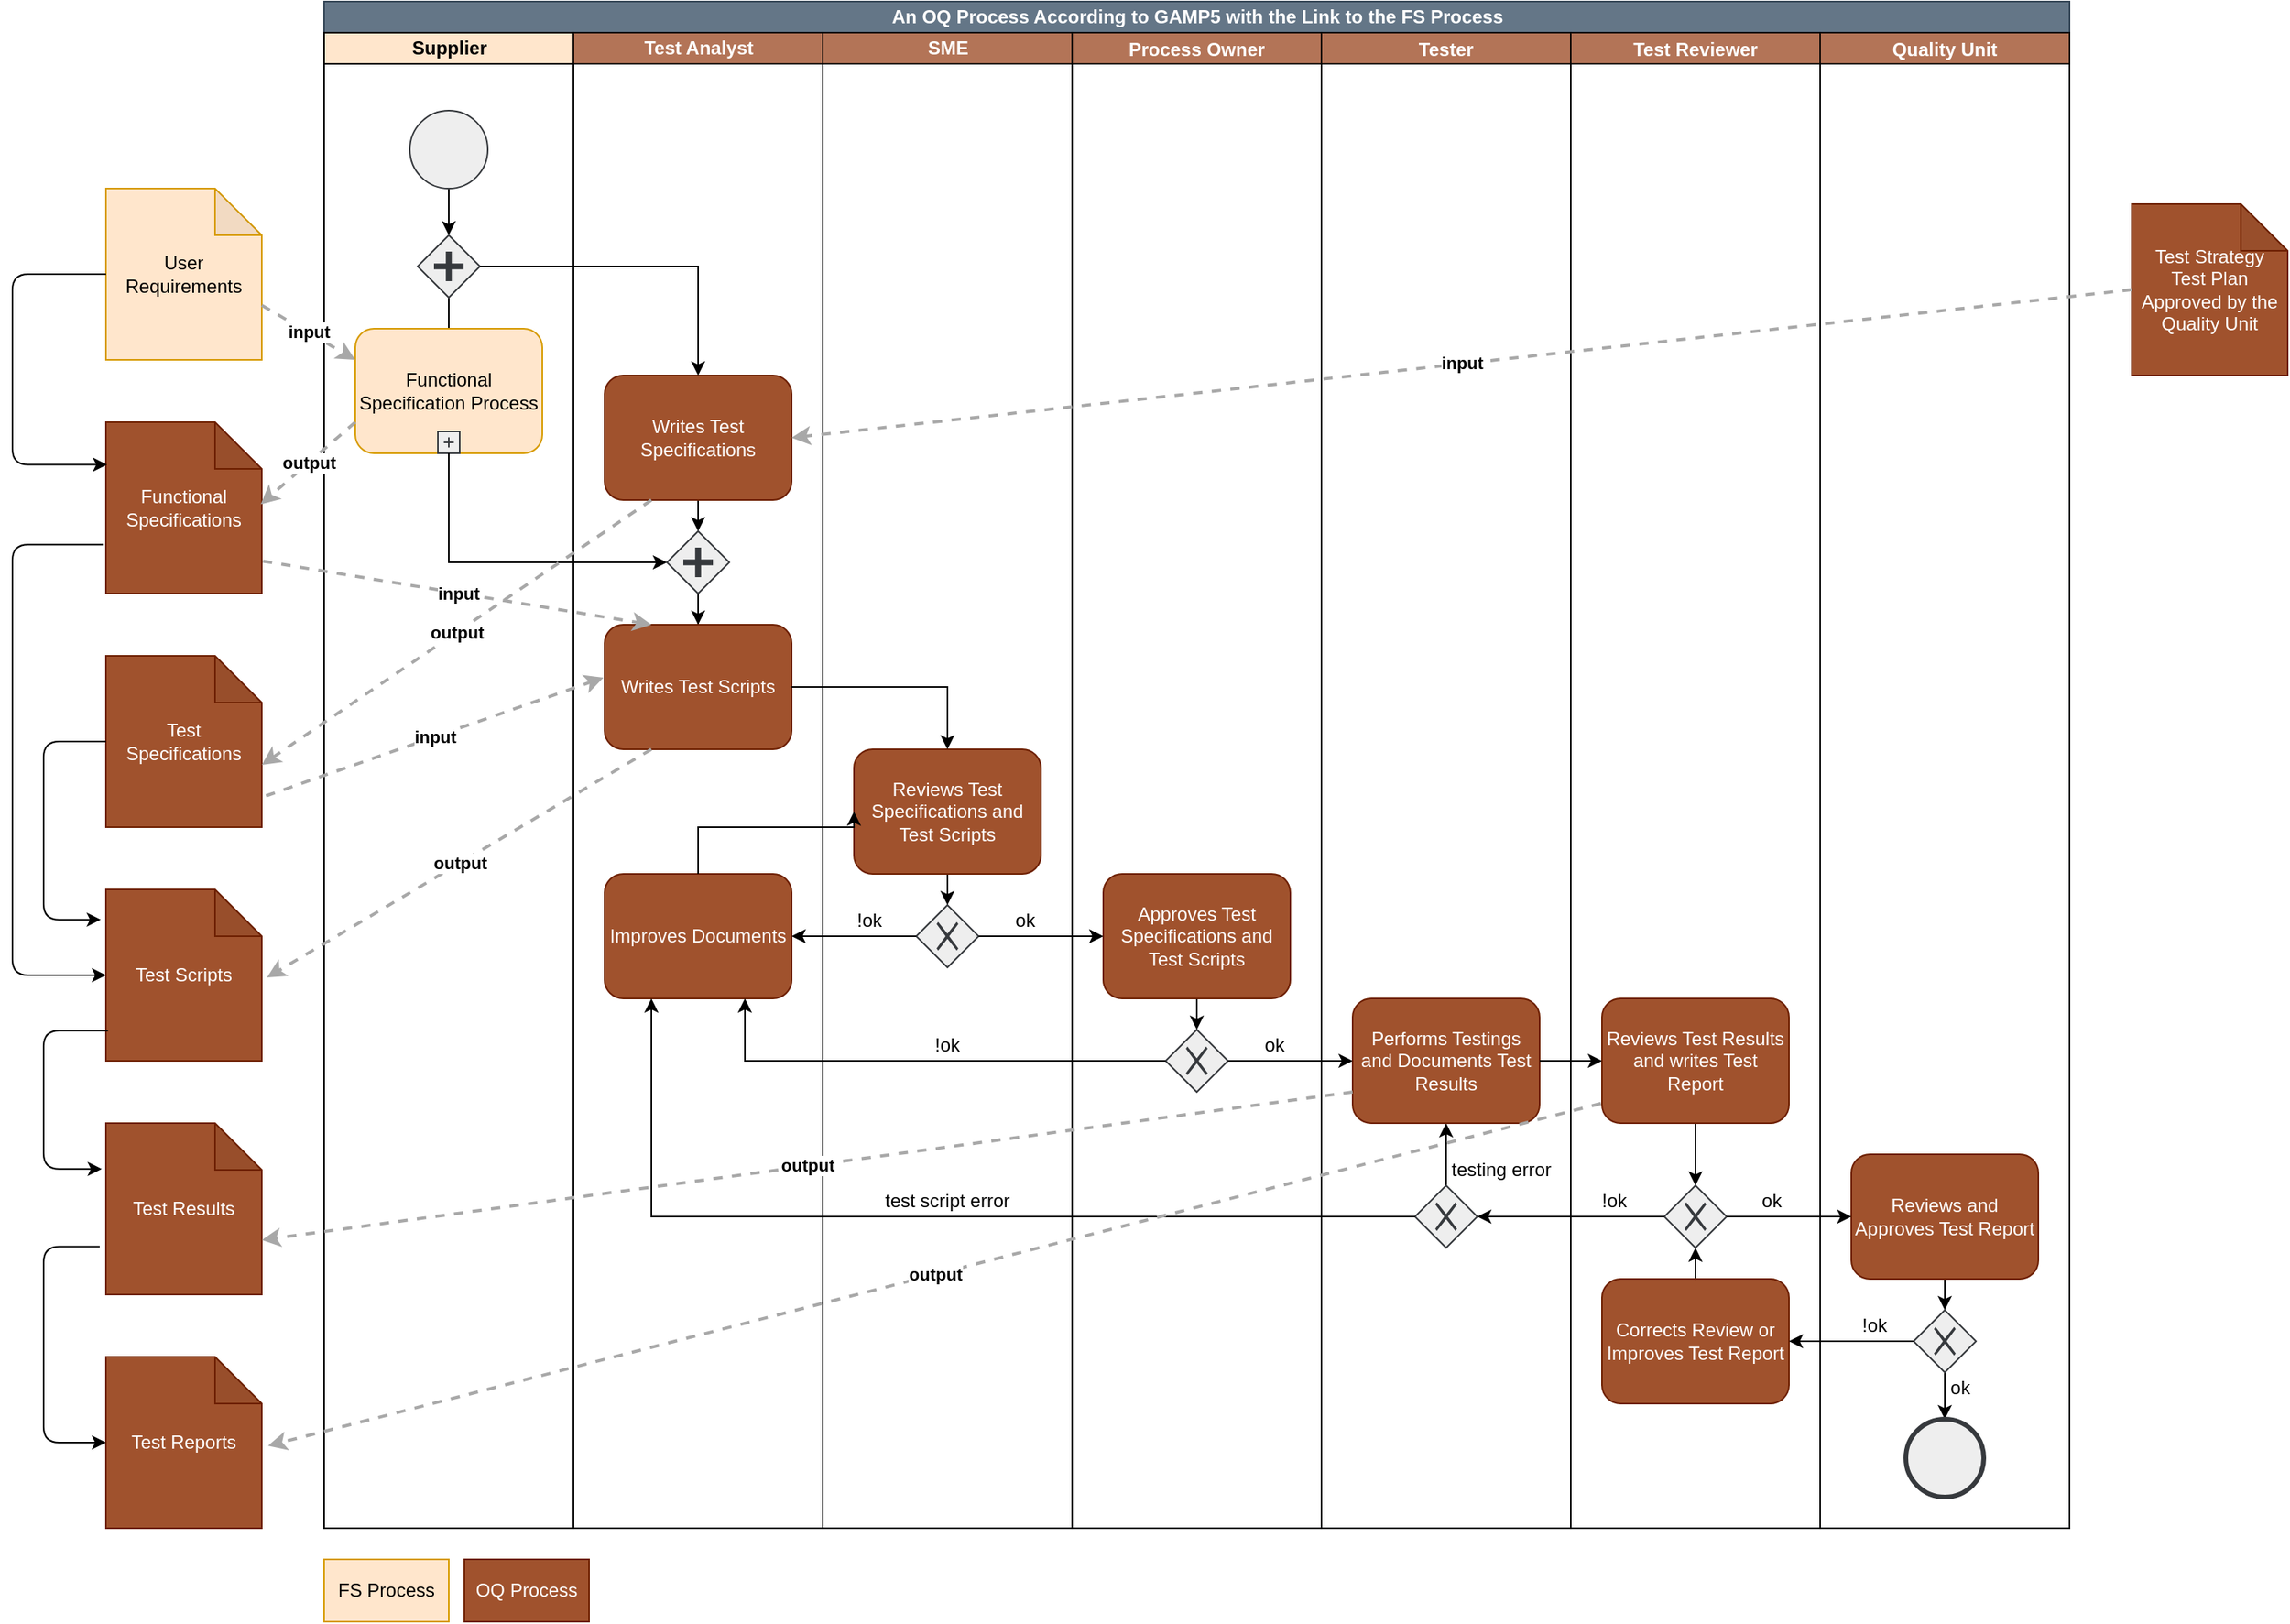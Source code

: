 <mxfile version="13.0.3" type="device"><diagram id="sQub4tKhYSegMkKwUIGm" name="Page-1"><mxGraphModel dx="1528" dy="1026" grid="1" gridSize="10" guides="1" tooltips="1" connect="1" arrows="1" fold="1" page="1" pageScale="1" pageWidth="827" pageHeight="1169" math="0" shadow="0"><root><mxCell id="0"/><mxCell id="1" parent="0"/><mxCell id="os1-rkKG8U4TN4HvzMbt-12" value="An OQ Process According to GAMP5 with the Link to the FS Process" style="swimlane;html=1;childLayout=stackLayout;resizeParent=1;resizeParentMax=0;startSize=20;fillColor=#647687;strokeColor=#314354;fontColor=#ffffff;" parent="1" vertex="1"><mxGeometry x="280" y="40" width="1120" height="980" as="geometry"/></mxCell><mxCell id="os1-rkKG8U4TN4HvzMbt-13" value="Supplier" style="swimlane;html=1;startSize=20;fillColor=#ffe6cc;strokeColor=#000000;" parent="os1-rkKG8U4TN4HvzMbt-12" vertex="1"><mxGeometry y="20" width="160" height="960" as="geometry"/></mxCell><mxCell id="os1-rkKG8U4TN4HvzMbt-47" style="edgeStyle=orthogonalEdgeStyle;rounded=0;orthogonalLoop=1;jettySize=auto;html=1;exitX=0.5;exitY=1;exitDx=0;exitDy=0;entryX=0.5;entryY=0;entryDx=0;entryDy=0;" parent="os1-rkKG8U4TN4HvzMbt-13" source="os1-rkKG8U4TN4HvzMbt-45" edge="1"><mxGeometry relative="1" as="geometry"><mxPoint x="80" y="220" as="targetPoint"/></mxGeometry></mxCell><mxCell id="os1-rkKG8U4TN4HvzMbt-46" style="edgeStyle=orthogonalEdgeStyle;rounded=0;orthogonalLoop=1;jettySize=auto;html=1;entryX=0.5;entryY=0;entryDx=0;entryDy=0;" parent="os1-rkKG8U4TN4HvzMbt-13" source="os1-rkKG8U4TN4HvzMbt-42" target="os1-rkKG8U4TN4HvzMbt-45" edge="1"><mxGeometry relative="1" as="geometry"/></mxCell><mxCell id="os1-rkKG8U4TN4HvzMbt-42" value="" style="shape=mxgraph.bpmn.shape;html=1;verticalLabelPosition=bottom;labelBackgroundColor=#ffffff;verticalAlign=top;align=center;perimeter=ellipsePerimeter;outlineConnect=0;outline=standard;symbol=general;fillColor=#eeeeee;strokeColor=#36393d;" parent="os1-rkKG8U4TN4HvzMbt-13" vertex="1"><mxGeometry x="55" y="50" width="50" height="50" as="geometry"/></mxCell><mxCell id="os1-rkKG8U4TN4HvzMbt-45" value="" style="shape=mxgraph.bpmn.shape;html=1;verticalLabelPosition=bottom;labelBackgroundColor=#ffffff;verticalAlign=top;align=center;perimeter=rhombusPerimeter;background=gateway;outlineConnect=0;outline=none;symbol=parallelGw;fillColor=#eeeeee;strokeColor=#36393d;" parent="os1-rkKG8U4TN4HvzMbt-13" vertex="1"><mxGeometry x="60" y="130" width="40" height="40" as="geometry"/></mxCell><mxCell id="OOtf2sbLGcQamr6n1PJp-8" value="Functional Specification Process" style="html=1;whiteSpace=wrap;rounded=1;dropTarget=0;fillColor=#ffe6cc;strokeColor=#d79b00;" parent="os1-rkKG8U4TN4HvzMbt-13" vertex="1"><mxGeometry x="20" y="190" width="120" height="80" as="geometry"/></mxCell><mxCell id="OOtf2sbLGcQamr6n1PJp-9" value="" style="html=1;shape=plus;outlineConnect=0;fillColor=#eeeeee;strokeColor=#36393d;" parent="OOtf2sbLGcQamr6n1PJp-8" vertex="1"><mxGeometry x="0.5" y="1" width="14" height="14" relative="1" as="geometry"><mxPoint x="-7" y="-14" as="offset"/></mxGeometry></mxCell><mxCell id="os1-rkKG8U4TN4HvzMbt-14" value="Test Analyst" style="swimlane;html=1;startSize=20;fillColor=#a0522d;strokeColor=#000000;fontColor=#ffffff;opacity=80;" parent="os1-rkKG8U4TN4HvzMbt-12" vertex="1"><mxGeometry x="160" y="20" width="160" height="960" as="geometry"/></mxCell><mxCell id="os1-rkKG8U4TN4HvzMbt-51" style="edgeStyle=orthogonalEdgeStyle;rounded=0;orthogonalLoop=1;jettySize=auto;html=1;exitX=0.5;exitY=1;exitDx=0;exitDy=0;entryX=0.5;entryY=0;entryDx=0;entryDy=0;" parent="os1-rkKG8U4TN4HvzMbt-14" source="os1-rkKG8U4TN4HvzMbt-32" target="os1-rkKG8U4TN4HvzMbt-49" edge="1"><mxGeometry relative="1" as="geometry"/></mxCell><mxCell id="os1-rkKG8U4TN4HvzMbt-52" style="edgeStyle=orthogonalEdgeStyle;rounded=0;orthogonalLoop=1;jettySize=auto;html=1;entryX=0.5;entryY=0;entryDx=0;entryDy=0;" parent="os1-rkKG8U4TN4HvzMbt-14" source="os1-rkKG8U4TN4HvzMbt-49" target="os1-rkKG8U4TN4HvzMbt-41" edge="1"><mxGeometry relative="1" as="geometry"/></mxCell><mxCell id="os1-rkKG8U4TN4HvzMbt-41" value="Writes Test Scripts" style="shape=ext;rounded=1;html=1;whiteSpace=wrap;fillColor=#a0522d;strokeColor=#6D1F00;fontColor=#ffffff;" parent="os1-rkKG8U4TN4HvzMbt-14" vertex="1"><mxGeometry x="20" y="380" width="120" height="80" as="geometry"/></mxCell><mxCell id="os1-rkKG8U4TN4HvzMbt-32" value="Writes Test Specifications" style="shape=ext;rounded=1;html=1;whiteSpace=wrap;fillColor=#a0522d;strokeColor=#6D1F00;fontColor=#ffffff;" parent="os1-rkKG8U4TN4HvzMbt-14" vertex="1"><mxGeometry x="20" y="220" width="120" height="80" as="geometry"/></mxCell><mxCell id="os1-rkKG8U4TN4HvzMbt-49" value="" style="shape=mxgraph.bpmn.shape;html=1;verticalLabelPosition=bottom;labelBackgroundColor=#ffffff;verticalAlign=top;align=center;perimeter=rhombusPerimeter;background=gateway;outlineConnect=0;outline=none;symbol=parallelGw;fillColor=#eeeeee;strokeColor=#36393d;" parent="os1-rkKG8U4TN4HvzMbt-14" vertex="1"><mxGeometry x="60" y="320" width="40" height="40" as="geometry"/></mxCell><mxCell id="os1-rkKG8U4TN4HvzMbt-71" value="Improves Documents" style="shape=ext;rounded=1;html=1;whiteSpace=wrap;fillColor=#a0522d;strokeColor=#6D1F00;fontColor=#ffffff;" parent="os1-rkKG8U4TN4HvzMbt-14" vertex="1"><mxGeometry x="20" y="540" width="120" height="80" as="geometry"/></mxCell><mxCell id="os1-rkKG8U4TN4HvzMbt-15" value="SME" style="swimlane;html=1;startSize=20;fillColor=#a0522d;strokeColor=#000000;fontColor=#ffffff;opacity=80;" parent="os1-rkKG8U4TN4HvzMbt-12" vertex="1"><mxGeometry x="320" y="20" width="160" height="960" as="geometry"/></mxCell><mxCell id="os1-rkKG8U4TN4HvzMbt-69" style="edgeStyle=orthogonalEdgeStyle;rounded=0;orthogonalLoop=1;jettySize=auto;html=1;exitX=0.5;exitY=1;exitDx=0;exitDy=0;entryX=0.5;entryY=0;entryDx=0;entryDy=0;" parent="os1-rkKG8U4TN4HvzMbt-15" source="os1-rkKG8U4TN4HvzMbt-53" target="os1-rkKG8U4TN4HvzMbt-67" edge="1"><mxGeometry relative="1" as="geometry"/></mxCell><mxCell id="os1-rkKG8U4TN4HvzMbt-75" value="!ok" style="text;html=1;strokeColor=none;fillColor=none;align=center;verticalAlign=middle;whiteSpace=wrap;rounded=0;" parent="os1-rkKG8U4TN4HvzMbt-15" vertex="1"><mxGeometry x="10" y="560" width="40" height="20" as="geometry"/></mxCell><mxCell id="os1-rkKG8U4TN4HvzMbt-53" value="Reviews Test Specifications and Test Scripts" style="shape=ext;rounded=1;html=1;whiteSpace=wrap;fillColor=#a0522d;strokeColor=#6D1F00;fontColor=#ffffff;" parent="os1-rkKG8U4TN4HvzMbt-15" vertex="1"><mxGeometry x="20" y="460" width="120" height="80" as="geometry"/></mxCell><mxCell id="os1-rkKG8U4TN4HvzMbt-67" value="" style="shape=mxgraph.bpmn.shape;html=1;verticalLabelPosition=bottom;labelBackgroundColor=#ffffff;verticalAlign=top;align=center;perimeter=rhombusPerimeter;background=gateway;outlineConnect=0;outline=none;symbol=exclusiveGw;fillColor=#eeeeee;strokeColor=#36393d;" parent="os1-rkKG8U4TN4HvzMbt-15" vertex="1"><mxGeometry x="60" y="560" width="40" height="40" as="geometry"/></mxCell><mxCell id="os1-rkKG8U4TN4HvzMbt-80" value="!ok" style="text;html=1;strokeColor=none;fillColor=none;align=center;verticalAlign=middle;whiteSpace=wrap;rounded=0;" parent="os1-rkKG8U4TN4HvzMbt-15" vertex="1"><mxGeometry x="60" y="640" width="40" height="20" as="geometry"/></mxCell><mxCell id="os1-rkKG8U4TN4HvzMbt-93" value="test script error" style="text;html=1;strokeColor=none;fillColor=none;align=center;verticalAlign=middle;whiteSpace=wrap;rounded=0;" parent="os1-rkKG8U4TN4HvzMbt-15" vertex="1"><mxGeometry x="30" y="740" width="100" height="20" as="geometry"/></mxCell><mxCell id="os1-rkKG8U4TN4HvzMbt-74" value="ok" style="text;html=1;strokeColor=none;fillColor=none;align=center;verticalAlign=middle;whiteSpace=wrap;rounded=0;" parent="os1-rkKG8U4TN4HvzMbt-15" vertex="1"><mxGeometry x="110" y="560" width="40" height="20" as="geometry"/></mxCell><mxCell id="os1-rkKG8U4TN4HvzMbt-17" value="Process Owner" style="swimlane;startSize=20;fillColor=#a0522d;strokeColor=#000000;fontColor=#ffffff;opacity=80;" parent="os1-rkKG8U4TN4HvzMbt-12" vertex="1"><mxGeometry x="480" y="20" width="160" height="960" as="geometry"/></mxCell><mxCell id="os1-rkKG8U4TN4HvzMbt-78" style="edgeStyle=orthogonalEdgeStyle;rounded=0;orthogonalLoop=1;jettySize=auto;html=1;exitX=0.5;exitY=1;exitDx=0;exitDy=0;entryX=0.5;entryY=0;entryDx=0;entryDy=0;" parent="os1-rkKG8U4TN4HvzMbt-17" source="os1-rkKG8U4TN4HvzMbt-55" target="os1-rkKG8U4TN4HvzMbt-77" edge="1"><mxGeometry relative="1" as="geometry"/></mxCell><mxCell id="os1-rkKG8U4TN4HvzMbt-77" value="" style="shape=mxgraph.bpmn.shape;html=1;verticalLabelPosition=bottom;labelBackgroundColor=#ffffff;verticalAlign=top;align=center;perimeter=rhombusPerimeter;background=gateway;outlineConnect=0;outline=none;symbol=exclusiveGw;fillColor=#eeeeee;strokeColor=#36393d;" parent="os1-rkKG8U4TN4HvzMbt-17" vertex="1"><mxGeometry x="60" y="640" width="40" height="40" as="geometry"/></mxCell><mxCell id="os1-rkKG8U4TN4HvzMbt-55" value="Approves Test Specifications and Test Scripts" style="shape=ext;rounded=1;html=1;whiteSpace=wrap;fillColor=#a0522d;strokeColor=#6D1F00;fontColor=#ffffff;" parent="os1-rkKG8U4TN4HvzMbt-17" vertex="1"><mxGeometry x="20" y="540" width="120" height="80" as="geometry"/></mxCell><mxCell id="os1-rkKG8U4TN4HvzMbt-82" value="ok" style="text;html=1;strokeColor=none;fillColor=none;align=center;verticalAlign=middle;whiteSpace=wrap;rounded=0;" parent="os1-rkKG8U4TN4HvzMbt-17" vertex="1"><mxGeometry x="110" y="640" width="40" height="20" as="geometry"/></mxCell><mxCell id="os1-rkKG8U4TN4HvzMbt-20" value="Tester" style="swimlane;startSize=20;fillColor=#a0522d;strokeColor=#000000;fontColor=#ffffff;opacity=80;" parent="os1-rkKG8U4TN4HvzMbt-12" vertex="1"><mxGeometry x="640" y="20" width="160" height="960" as="geometry"/></mxCell><mxCell id="os1-rkKG8U4TN4HvzMbt-90" style="edgeStyle=orthogonalEdgeStyle;rounded=0;orthogonalLoop=1;jettySize=auto;html=1;entryX=0.5;entryY=1;entryDx=0;entryDy=0;" parent="os1-rkKG8U4TN4HvzMbt-20" source="os1-rkKG8U4TN4HvzMbt-85" target="os1-rkKG8U4TN4HvzMbt-57" edge="1"><mxGeometry relative="1" as="geometry"/></mxCell><mxCell id="os1-rkKG8U4TN4HvzMbt-85" value="" style="shape=mxgraph.bpmn.shape;html=1;verticalLabelPosition=bottom;labelBackgroundColor=#ffffff;verticalAlign=top;align=center;perimeter=rhombusPerimeter;background=gateway;outlineConnect=0;outline=none;symbol=exclusiveGw;fillColor=#eeeeee;strokeColor=#36393d;" parent="os1-rkKG8U4TN4HvzMbt-20" vertex="1"><mxGeometry x="60" y="740" width="40" height="40" as="geometry"/></mxCell><mxCell id="os1-rkKG8U4TN4HvzMbt-57" value="Performs Testings and Documents Test Results" style="shape=ext;rounded=1;html=1;whiteSpace=wrap;fillColor=#a0522d;strokeColor=#6D1F00;fontColor=#ffffff;" parent="os1-rkKG8U4TN4HvzMbt-20" vertex="1"><mxGeometry x="20" y="620" width="120" height="80" as="geometry"/></mxCell><mxCell id="os1-rkKG8U4TN4HvzMbt-91" value="testing error" style="text;html=1;strokeColor=none;fillColor=none;align=center;verticalAlign=middle;whiteSpace=wrap;rounded=0;" parent="os1-rkKG8U4TN4HvzMbt-20" vertex="1"><mxGeometry x="80" y="720" width="71" height="20" as="geometry"/></mxCell><mxCell id="os1-rkKG8U4TN4HvzMbt-25" value="Test Reviewer" style="swimlane;startSize=20;fillColor=#a0522d;strokeColor=#000000;fontColor=#ffffff;opacity=80;" parent="os1-rkKG8U4TN4HvzMbt-12" vertex="1"><mxGeometry x="800" y="20" width="160" height="960" as="geometry"/></mxCell><mxCell id="os1-rkKG8U4TN4HvzMbt-84" style="edgeStyle=orthogonalEdgeStyle;rounded=0;orthogonalLoop=1;jettySize=auto;html=1;entryX=0.5;entryY=0;entryDx=0;entryDy=0;" parent="os1-rkKG8U4TN4HvzMbt-25" source="os1-rkKG8U4TN4HvzMbt-64" target="os1-rkKG8U4TN4HvzMbt-83" edge="1"><mxGeometry relative="1" as="geometry"/></mxCell><mxCell id="os1-rkKG8U4TN4HvzMbt-102" style="edgeStyle=orthogonalEdgeStyle;rounded=0;orthogonalLoop=1;jettySize=auto;html=1;exitX=0.5;exitY=0;exitDx=0;exitDy=0;entryX=0.5;entryY=1;entryDx=0;entryDy=0;" parent="os1-rkKG8U4TN4HvzMbt-25" source="os1-rkKG8U4TN4HvzMbt-100" target="os1-rkKG8U4TN4HvzMbt-83" edge="1"><mxGeometry relative="1" as="geometry"/></mxCell><mxCell id="os1-rkKG8U4TN4HvzMbt-94" value="!ok" style="text;html=1;strokeColor=none;fillColor=none;align=center;verticalAlign=middle;whiteSpace=wrap;rounded=0;" parent="os1-rkKG8U4TN4HvzMbt-25" vertex="1"><mxGeometry x="8" y="740" width="40" height="20" as="geometry"/></mxCell><mxCell id="os1-rkKG8U4TN4HvzMbt-64" value="Reviews Test Results and writes Test Report" style="shape=ext;rounded=1;html=1;whiteSpace=wrap;fillColor=#a0522d;strokeColor=#6D1F00;fontColor=#ffffff;" parent="os1-rkKG8U4TN4HvzMbt-25" vertex="1"><mxGeometry x="20" y="620" width="120" height="80" as="geometry"/></mxCell><mxCell id="os1-rkKG8U4TN4HvzMbt-83" value="" style="shape=mxgraph.bpmn.shape;html=1;verticalLabelPosition=bottom;labelBackgroundColor=#ffffff;verticalAlign=top;align=center;perimeter=rhombusPerimeter;background=gateway;outlineConnect=0;outline=none;symbol=exclusiveGw;fillColor=#eeeeee;strokeColor=#36393d;" parent="os1-rkKG8U4TN4HvzMbt-25" vertex="1"><mxGeometry x="60" y="740" width="40" height="40" as="geometry"/></mxCell><mxCell id="os1-rkKG8U4TN4HvzMbt-100" value="Corrects Review or Improves Test Report" style="shape=ext;rounded=1;html=1;whiteSpace=wrap;fillColor=#a0522d;strokeColor=#6D1F00;fontColor=#ffffff;" parent="os1-rkKG8U4TN4HvzMbt-25" vertex="1"><mxGeometry x="20" y="800" width="120" height="80" as="geometry"/></mxCell><mxCell id="os1-rkKG8U4TN4HvzMbt-88" value="ok" style="text;html=1;strokeColor=none;fillColor=none;align=center;verticalAlign=middle;whiteSpace=wrap;rounded=0;" parent="os1-rkKG8U4TN4HvzMbt-25" vertex="1"><mxGeometry x="109" y="740" width="40" height="20" as="geometry"/></mxCell><mxCell id="os1-rkKG8U4TN4HvzMbt-26" value="Quality Unit" style="swimlane;startSize=20;fillColor=#a0522d;strokeColor=#000000;fontColor=#ffffff;opacity=80;" parent="os1-rkKG8U4TN4HvzMbt-12" vertex="1"><mxGeometry x="960" y="20" width="160" height="960" as="geometry"/></mxCell><mxCell id="os1-rkKG8U4TN4HvzMbt-96" style="edgeStyle=orthogonalEdgeStyle;rounded=0;orthogonalLoop=1;jettySize=auto;html=1;exitX=0.5;exitY=1;exitDx=0;exitDy=0;entryX=0.5;entryY=0;entryDx=0;entryDy=0;" parent="os1-rkKG8U4TN4HvzMbt-26" source="os1-rkKG8U4TN4HvzMbt-66" target="os1-rkKG8U4TN4HvzMbt-95" edge="1"><mxGeometry relative="1" as="geometry"/></mxCell><mxCell id="os1-rkKG8U4TN4HvzMbt-98" style="edgeStyle=orthogonalEdgeStyle;rounded=0;orthogonalLoop=1;jettySize=auto;html=1;entryX=0.5;entryY=0;entryDx=0;entryDy=0;" parent="os1-rkKG8U4TN4HvzMbt-26" source="os1-rkKG8U4TN4HvzMbt-95" target="os1-rkKG8U4TN4HvzMbt-97" edge="1"><mxGeometry relative="1" as="geometry"/></mxCell><mxCell id="os1-rkKG8U4TN4HvzMbt-113" value="!ok" style="text;html=1;strokeColor=none;fillColor=none;align=center;verticalAlign=middle;whiteSpace=wrap;rounded=0;" parent="os1-rkKG8U4TN4HvzMbt-26" vertex="1"><mxGeometry x="15" y="820" width="40" height="20" as="geometry"/></mxCell><mxCell id="os1-rkKG8U4TN4HvzMbt-97" value="" style="shape=mxgraph.bpmn.shape;html=1;verticalLabelPosition=bottom;labelBackgroundColor=#ffffff;verticalAlign=top;align=center;perimeter=ellipsePerimeter;outlineConnect=0;outline=end;symbol=general;fillColor=#eeeeee;strokeColor=#36393d;" parent="os1-rkKG8U4TN4HvzMbt-26" vertex="1"><mxGeometry x="55" y="890" width="50" height="50" as="geometry"/></mxCell><mxCell id="os1-rkKG8U4TN4HvzMbt-66" value="Reviews and Approves Test Report" style="shape=ext;rounded=1;html=1;whiteSpace=wrap;fillColor=#a0522d;strokeColor=#6D1F00;fontColor=#ffffff;" parent="os1-rkKG8U4TN4HvzMbt-26" vertex="1"><mxGeometry x="20" y="720" width="120" height="80" as="geometry"/></mxCell><mxCell id="os1-rkKG8U4TN4HvzMbt-95" value="" style="shape=mxgraph.bpmn.shape;html=1;verticalLabelPosition=bottom;labelBackgroundColor=#ffffff;verticalAlign=top;align=center;perimeter=rhombusPerimeter;background=gateway;outlineConnect=0;outline=none;symbol=exclusiveGw;fillColor=#eeeeee;strokeColor=#36393d;" parent="os1-rkKG8U4TN4HvzMbt-26" vertex="1"><mxGeometry x="60" y="820" width="40" height="40" as="geometry"/></mxCell><mxCell id="os1-rkKG8U4TN4HvzMbt-112" value="ok" style="text;html=1;strokeColor=none;fillColor=none;align=center;verticalAlign=middle;whiteSpace=wrap;rounded=0;" parent="os1-rkKG8U4TN4HvzMbt-26" vertex="1"><mxGeometry x="70" y="860" width="40" height="20" as="geometry"/></mxCell><mxCell id="os1-rkKG8U4TN4HvzMbt-48" style="edgeStyle=orthogonalEdgeStyle;rounded=0;orthogonalLoop=1;jettySize=auto;html=1;entryX=0.5;entryY=0;entryDx=0;entryDy=0;" parent="os1-rkKG8U4TN4HvzMbt-12" source="os1-rkKG8U4TN4HvzMbt-45" target="os1-rkKG8U4TN4HvzMbt-32" edge="1"><mxGeometry relative="1" as="geometry"/></mxCell><mxCell id="os1-rkKG8U4TN4HvzMbt-50" style="edgeStyle=orthogonalEdgeStyle;rounded=0;orthogonalLoop=1;jettySize=auto;html=1;entryX=0;entryY=0.5;entryDx=0;entryDy=0;exitX=0.5;exitY=1;exitDx=0;exitDy=0;" parent="os1-rkKG8U4TN4HvzMbt-12" source="OOtf2sbLGcQamr6n1PJp-9" target="os1-rkKG8U4TN4HvzMbt-49" edge="1"><mxGeometry relative="1" as="geometry"><mxPoint x="80" y="320" as="sourcePoint"/></mxGeometry></mxCell><mxCell id="os1-rkKG8U4TN4HvzMbt-65" style="edgeStyle=orthogonalEdgeStyle;rounded=0;orthogonalLoop=1;jettySize=auto;html=1;entryX=0;entryY=0.5;entryDx=0;entryDy=0;" parent="os1-rkKG8U4TN4HvzMbt-12" source="os1-rkKG8U4TN4HvzMbt-57" target="os1-rkKG8U4TN4HvzMbt-64" edge="1"><mxGeometry relative="1" as="geometry"/></mxCell><mxCell id="os1-rkKG8U4TN4HvzMbt-68" style="edgeStyle=orthogonalEdgeStyle;rounded=0;orthogonalLoop=1;jettySize=auto;html=1;entryX=0.5;entryY=0;entryDx=0;entryDy=0;" parent="os1-rkKG8U4TN4HvzMbt-12" source="os1-rkKG8U4TN4HvzMbt-41" target="os1-rkKG8U4TN4HvzMbt-53" edge="1"><mxGeometry relative="1" as="geometry"/></mxCell><mxCell id="os1-rkKG8U4TN4HvzMbt-70" style="edgeStyle=orthogonalEdgeStyle;rounded=0;orthogonalLoop=1;jettySize=auto;html=1;entryX=0;entryY=0.5;entryDx=0;entryDy=0;" parent="os1-rkKG8U4TN4HvzMbt-12" source="os1-rkKG8U4TN4HvzMbt-67" target="os1-rkKG8U4TN4HvzMbt-55" edge="1"><mxGeometry relative="1" as="geometry"/></mxCell><mxCell id="os1-rkKG8U4TN4HvzMbt-72" style="edgeStyle=orthogonalEdgeStyle;rounded=0;orthogonalLoop=1;jettySize=auto;html=1;entryX=1;entryY=0.5;entryDx=0;entryDy=0;" parent="os1-rkKG8U4TN4HvzMbt-12" source="os1-rkKG8U4TN4HvzMbt-67" target="os1-rkKG8U4TN4HvzMbt-71" edge="1"><mxGeometry relative="1" as="geometry"/></mxCell><mxCell id="os1-rkKG8U4TN4HvzMbt-73" style="edgeStyle=orthogonalEdgeStyle;rounded=0;orthogonalLoop=1;jettySize=auto;html=1;entryX=0;entryY=0.5;entryDx=0;entryDy=0;" parent="os1-rkKG8U4TN4HvzMbt-12" source="os1-rkKG8U4TN4HvzMbt-71" target="os1-rkKG8U4TN4HvzMbt-53" edge="1"><mxGeometry relative="1" as="geometry"><Array as="points"><mxPoint x="240" y="530"/></Array></mxGeometry></mxCell><mxCell id="os1-rkKG8U4TN4HvzMbt-81" style="edgeStyle=orthogonalEdgeStyle;rounded=0;orthogonalLoop=1;jettySize=auto;html=1;entryX=0;entryY=0.5;entryDx=0;entryDy=0;" parent="os1-rkKG8U4TN4HvzMbt-12" source="os1-rkKG8U4TN4HvzMbt-77" target="os1-rkKG8U4TN4HvzMbt-57" edge="1"><mxGeometry relative="1" as="geometry"/></mxCell><mxCell id="os1-rkKG8U4TN4HvzMbt-87" style="edgeStyle=orthogonalEdgeStyle;rounded=0;orthogonalLoop=1;jettySize=auto;html=1;entryX=0;entryY=0.5;entryDx=0;entryDy=0;" parent="os1-rkKG8U4TN4HvzMbt-12" source="os1-rkKG8U4TN4HvzMbt-83" target="os1-rkKG8U4TN4HvzMbt-66" edge="1"><mxGeometry relative="1" as="geometry"/></mxCell><mxCell id="os1-rkKG8U4TN4HvzMbt-89" style="edgeStyle=orthogonalEdgeStyle;rounded=0;orthogonalLoop=1;jettySize=auto;html=1;entryX=1;entryY=0.5;entryDx=0;entryDy=0;" parent="os1-rkKG8U4TN4HvzMbt-12" source="os1-rkKG8U4TN4HvzMbt-83" target="os1-rkKG8U4TN4HvzMbt-85" edge="1"><mxGeometry relative="1" as="geometry"/></mxCell><mxCell id="os1-rkKG8U4TN4HvzMbt-92" style="edgeStyle=orthogonalEdgeStyle;rounded=0;orthogonalLoop=1;jettySize=auto;html=1;entryX=0.25;entryY=1;entryDx=0;entryDy=0;" parent="os1-rkKG8U4TN4HvzMbt-12" source="os1-rkKG8U4TN4HvzMbt-85" target="os1-rkKG8U4TN4HvzMbt-71" edge="1"><mxGeometry relative="1" as="geometry"/></mxCell><mxCell id="os1-rkKG8U4TN4HvzMbt-101" style="edgeStyle=orthogonalEdgeStyle;rounded=0;orthogonalLoop=1;jettySize=auto;html=1;entryX=1;entryY=0.5;entryDx=0;entryDy=0;" parent="os1-rkKG8U4TN4HvzMbt-12" source="os1-rkKG8U4TN4HvzMbt-95" target="os1-rkKG8U4TN4HvzMbt-100" edge="1"><mxGeometry relative="1" as="geometry"/></mxCell><mxCell id="os1-rkKG8U4TN4HvzMbt-79" style="edgeStyle=orthogonalEdgeStyle;rounded=0;orthogonalLoop=1;jettySize=auto;html=1;entryX=0.75;entryY=1;entryDx=0;entryDy=0;" parent="os1-rkKG8U4TN4HvzMbt-12" source="os1-rkKG8U4TN4HvzMbt-77" target="os1-rkKG8U4TN4HvzMbt-71" edge="1"><mxGeometry relative="1" as="geometry"><mxPoint x="240" y="690" as="targetPoint"/></mxGeometry></mxCell><mxCell id="os1-rkKG8U4TN4HvzMbt-34" value="User Requirements" style="shape=note;whiteSpace=wrap;html=1;backgroundOutline=1;darkOpacity=0.05;fillColor=#ffe6cc;strokeColor=#d79b00;" parent="1" vertex="1"><mxGeometry x="140" y="160" width="100" height="110" as="geometry"/></mxCell><mxCell id="os1-rkKG8U4TN4HvzMbt-37" value="Test Specifications" style="shape=note;whiteSpace=wrap;html=1;backgroundOutline=1;darkOpacity=0.05;fillColor=#a0522d;strokeColor=#6D1F00;fontColor=#ffffff;" parent="1" vertex="1"><mxGeometry x="140" y="460" width="100" height="110" as="geometry"/></mxCell><mxCell id="os1-rkKG8U4TN4HvzMbt-38" value="Test Scripts" style="shape=note;whiteSpace=wrap;html=1;backgroundOutline=1;darkOpacity=0.05;fillColor=#a0522d;strokeColor=#6D1F00;fontColor=#ffffff;" parent="1" vertex="1"><mxGeometry x="140" y="610" width="100" height="110" as="geometry"/></mxCell><mxCell id="os1-rkKG8U4TN4HvzMbt-39" value="Test Results" style="shape=note;whiteSpace=wrap;html=1;backgroundOutline=1;darkOpacity=0.05;fillColor=#a0522d;strokeColor=#6D1F00;fontColor=#ffffff;" parent="1" vertex="1"><mxGeometry x="140" y="760" width="100" height="110" as="geometry"/></mxCell><mxCell id="os1-rkKG8U4TN4HvzMbt-40" value="Test Reports" style="shape=note;whiteSpace=wrap;html=1;backgroundOutline=1;darkOpacity=0.05;fillColor=#a0522d;strokeColor=#6D1F00;fontColor=#ffffff;" parent="1" vertex="1"><mxGeometry x="140" y="910" width="100" height="110" as="geometry"/></mxCell><mxCell id="os1-rkKG8U4TN4HvzMbt-103" value="&lt;div style=&quot;text-align: left&quot;&gt;&lt;div style=&quot;text-align: center&quot;&gt;&lt;b&gt;input&lt;/b&gt;&lt;/div&gt;&lt;/div&gt;" style="edgeStyle=none;rounded=0;html=1;entryX=0;entryY=0.25;jettySize=auto;orthogonalLoop=1;strokeColor=#A8A8A8;strokeWidth=2;fontColor=#000000;jumpStyle=none;dashed=1;entryDx=0;entryDy=0;exitX=0;exitY=0;exitDx=100;exitDy=75;exitPerimeter=0;" parent="1" source="os1-rkKG8U4TN4HvzMbt-34" target="OOtf2sbLGcQamr6n1PJp-8" edge="1"><mxGeometry width="200" relative="1" as="geometry"><mxPoint x="150" y="160" as="sourcePoint"/><mxPoint x="330" y="280" as="targetPoint"/></mxGeometry></mxCell><mxCell id="os1-rkKG8U4TN4HvzMbt-108" value="&lt;div style=&quot;text-align: left&quot;&gt;&lt;div style=&quot;text-align: center&quot;&gt;&lt;b&gt;output&lt;/b&gt;&lt;/div&gt;&lt;/div&gt;" style="edgeStyle=none;rounded=0;html=1;entryX=0;entryY=0;jettySize=auto;orthogonalLoop=1;strokeColor=#A8A8A8;strokeWidth=2;fontColor=#000000;jumpStyle=none;dashed=1;exitX=0;exitY=0.75;exitDx=0;exitDy=0;entryDx=100;entryDy=75;entryPerimeter=0;" parent="1" source="os1-rkKG8U4TN4HvzMbt-57" target="os1-rkKG8U4TN4HvzMbt-39" edge="1"><mxGeometry width="200" relative="1" as="geometry"><mxPoint x="550" y="790" as="sourcePoint"/><mxPoint x="750" y="790" as="targetPoint"/></mxGeometry></mxCell><mxCell id="os1-rkKG8U4TN4HvzMbt-109" value="&lt;div style=&quot;text-align: left&quot;&gt;&lt;div style=&quot;text-align: center&quot;&gt;&lt;b&gt;output&lt;/b&gt;&lt;/div&gt;&lt;/div&gt;" style="edgeStyle=none;rounded=0;html=1;entryX=1.04;entryY=0.519;jettySize=auto;orthogonalLoop=1;strokeColor=#A8A8A8;strokeWidth=2;fontColor=#000000;jumpStyle=none;dashed=1;exitX=-0.006;exitY=0.842;exitDx=0;exitDy=0;exitPerimeter=0;entryDx=0;entryDy=0;entryPerimeter=0;" parent="1" source="os1-rkKG8U4TN4HvzMbt-64" target="os1-rkKG8U4TN4HvzMbt-40" edge="1"><mxGeometry width="200" relative="1" as="geometry"><mxPoint x="550" y="790" as="sourcePoint"/><mxPoint x="750" y="790" as="targetPoint"/></mxGeometry></mxCell><mxCell id="os1-rkKG8U4TN4HvzMbt-106" value="&lt;div style=&quot;text-align: left&quot;&gt;&lt;div style=&quot;text-align: center&quot;&gt;&lt;b&gt;output&lt;/b&gt;&lt;/div&gt;&lt;/div&gt;" style="edgeStyle=none;rounded=0;html=1;entryX=0;entryY=0;jettySize=auto;orthogonalLoop=1;strokeColor=#A8A8A8;strokeWidth=2;fontColor=#000000;jumpStyle=none;dashed=1;entryDx=100;entryDy=70;entryPerimeter=0;exitX=0.25;exitY=1;exitDx=0;exitDy=0;" parent="1" source="os1-rkKG8U4TN4HvzMbt-32" target="os1-rkKG8U4TN4HvzMbt-37" edge="1"><mxGeometry width="200" relative="1" as="geometry"><mxPoint x="490" y="360" as="sourcePoint"/><mxPoint x="690" y="360" as="targetPoint"/></mxGeometry></mxCell><mxCell id="os1-rkKG8U4TN4HvzMbt-107" value="&lt;div style=&quot;text-align: left&quot;&gt;&lt;div style=&quot;text-align: center&quot;&gt;&lt;b&gt;output&lt;/b&gt;&lt;/div&gt;&lt;/div&gt;" style="edgeStyle=none;rounded=0;html=1;entryX=1.033;entryY=0.514;jettySize=auto;orthogonalLoop=1;strokeColor=#A8A8A8;strokeWidth=2;fontColor=#000000;jumpStyle=none;dashed=1;entryDx=0;entryDy=0;entryPerimeter=0;exitX=0.25;exitY=1;exitDx=0;exitDy=0;" parent="1" source="os1-rkKG8U4TN4HvzMbt-41" target="os1-rkKG8U4TN4HvzMbt-38" edge="1"><mxGeometry width="200" relative="1" as="geometry"><mxPoint x="460" y="509.5" as="sourcePoint"/><mxPoint x="660" y="509.5" as="targetPoint"/></mxGeometry></mxCell><mxCell id="OOtf2sbLGcQamr6n1PJp-1" value="Functional Specifications" style="shape=note;whiteSpace=wrap;html=1;backgroundOutline=1;darkOpacity=0.05;fillColor=#a0522d;strokeColor=#6D1F00;fontColor=#ffffff;" parent="1" vertex="1"><mxGeometry x="140" y="310" width="100" height="110" as="geometry"/></mxCell><mxCell id="OOtf2sbLGcQamr6n1PJp-3" value="&lt;div style=&quot;text-align: left&quot;&gt;&lt;div style=&quot;text-align: center&quot;&gt;&lt;b&gt;output&lt;/b&gt;&lt;/div&gt;&lt;/div&gt;" style="edgeStyle=none;rounded=0;html=1;entryX=0.993;entryY=0.479;jettySize=auto;orthogonalLoop=1;strokeColor=#A8A8A8;strokeWidth=2;fontColor=#000000;jumpStyle=none;dashed=1;entryDx=0;entryDy=0;entryPerimeter=0;exitX=0;exitY=0.75;exitDx=0;exitDy=0;" parent="1" source="OOtf2sbLGcQamr6n1PJp-8" target="OOtf2sbLGcQamr6n1PJp-1" edge="1"><mxGeometry width="200" relative="1" as="geometry"><mxPoint x="300" y="340" as="sourcePoint"/><mxPoint x="160.7" y="611.68" as="targetPoint"/></mxGeometry></mxCell><mxCell id="OOtf2sbLGcQamr6n1PJp-6" value="&lt;div style=&quot;text-align: left&quot;&gt;&lt;div style=&quot;text-align: center&quot;&gt;&lt;b&gt;input&lt;/b&gt;&lt;/div&gt;&lt;/div&gt;" style="edgeStyle=none;rounded=0;html=1;entryX=0.25;entryY=0;jettySize=auto;orthogonalLoop=1;strokeColor=#A8A8A8;strokeWidth=2;fontColor=#000000;jumpStyle=none;dashed=1;entryDx=0;entryDy=0;exitX=1.007;exitY=0.811;exitDx=0;exitDy=0;exitPerimeter=0;" parent="1" source="OOtf2sbLGcQamr6n1PJp-1" target="os1-rkKG8U4TN4HvzMbt-41" edge="1"><mxGeometry width="200" relative="1" as="geometry"><mxPoint x="160" y="625" as="sourcePoint"/><mxPoint x="470" y="500" as="targetPoint"/></mxGeometry></mxCell><mxCell id="OOtf2sbLGcQamr6n1PJp-7" value="&lt;div style=&quot;text-align: left&quot;&gt;&lt;div style=&quot;text-align: center&quot;&gt;&lt;b&gt;input&lt;/b&gt;&lt;/div&gt;&lt;/div&gt;" style="edgeStyle=none;rounded=0;html=1;entryX=-0.006;entryY=0.425;jettySize=auto;orthogonalLoop=1;strokeColor=#A8A8A8;strokeWidth=2;fontColor=#000000;jumpStyle=none;dashed=1;entryDx=0;entryDy=0;exitX=1.027;exitY=0.817;exitDx=0;exitDy=0;exitPerimeter=0;entryPerimeter=0;" parent="1" source="os1-rkKG8U4TN4HvzMbt-37" target="os1-rkKG8U4TN4HvzMbt-41" edge="1"><mxGeometry width="200" relative="1" as="geometry"><mxPoint x="160.7" y="387.32" as="sourcePoint"/><mxPoint x="468.68" y="490" as="targetPoint"/></mxGeometry></mxCell><mxCell id="UdG-Bunj4GCHyjQKZvQL-3" value="" style="edgeStyle=elbowEdgeStyle;elbow=horizontal;endArrow=classic;html=1;exitX=0;exitY=0.5;exitDx=0;exitDy=0;exitPerimeter=0;entryX=0.007;entryY=0.248;entryDx=0;entryDy=0;entryPerimeter=0;" parent="1" source="os1-rkKG8U4TN4HvzMbt-34" target="OOtf2sbLGcQamr6n1PJp-1" edge="1"><mxGeometry width="50" height="50" relative="1" as="geometry"><mxPoint x="135.3" y="140" as="sourcePoint"/><mxPoint x="135" y="460" as="targetPoint"/><Array as="points"><mxPoint x="80" y="300"/></Array></mxGeometry></mxCell><mxCell id="UdG-Bunj4GCHyjQKZvQL-5" value="" style="edgeStyle=elbowEdgeStyle;elbow=horizontal;endArrow=classic;html=1;exitX=-0.02;exitY=0.715;exitDx=0;exitDy=0;exitPerimeter=0;entryX=0;entryY=0.5;entryDx=0;entryDy=0;entryPerimeter=0;" parent="1" source="OOtf2sbLGcQamr6n1PJp-1" target="os1-rkKG8U4TN4HvzMbt-38" edge="1"><mxGeometry width="50" height="50" relative="1" as="geometry"><mxPoint x="135.3" y="500" as="sourcePoint"/><mxPoint x="135" y="820" as="targetPoint"/><Array as="points"><mxPoint x="80" y="660"/></Array></mxGeometry></mxCell><mxCell id="UdG-Bunj4GCHyjQKZvQL-7" value="" style="edgeStyle=elbowEdgeStyle;elbow=horizontal;endArrow=classic;html=1;exitX=0;exitY=0.5;exitDx=0;exitDy=0;exitPerimeter=0;entryX=-0.033;entryY=0.176;entryDx=0;entryDy=0;entryPerimeter=0;" parent="1" source="os1-rkKG8U4TN4HvzMbt-37" target="os1-rkKG8U4TN4HvzMbt-38" edge="1"><mxGeometry width="50" height="50" relative="1" as="geometry"><mxPoint x="135.3" y="620" as="sourcePoint"/><mxPoint x="135" y="800" as="targetPoint"/><Array as="points"><mxPoint x="100" y="710"/></Array></mxGeometry></mxCell><mxCell id="UdG-Bunj4GCHyjQKZvQL-8" value="" style="edgeStyle=elbowEdgeStyle;elbow=horizontal;endArrow=classic;html=1;exitX=0.013;exitY=0.824;exitDx=0;exitDy=0;exitPerimeter=0;entryX=-0.027;entryY=0.267;entryDx=0;entryDy=0;entryPerimeter=0;" parent="1" source="os1-rkKG8U4TN4HvzMbt-38" target="os1-rkKG8U4TN4HvzMbt-39" edge="1"><mxGeometry width="50" height="50" relative="1" as="geometry"><mxPoint x="135.3" y="860" as="sourcePoint"/><mxPoint x="135" y="900.02" as="targetPoint"/><Array as="points"><mxPoint x="100" y="880"/><mxPoint x="90" y="890.02"/></Array></mxGeometry></mxCell><mxCell id="UdG-Bunj4GCHyjQKZvQL-10" value="" style="edgeStyle=elbowEdgeStyle;elbow=horizontal;endArrow=classic;html=1;exitX=-0.04;exitY=0.721;exitDx=0;exitDy=0;exitPerimeter=0;entryX=0;entryY=0.5;entryDx=0;entryDy=0;entryPerimeter=0;" parent="1" source="os1-rkKG8U4TN4HvzMbt-39" target="os1-rkKG8U4TN4HvzMbt-40" edge="1"><mxGeometry width="50" height="50" relative="1" as="geometry"><mxPoint x="135.3" y="976.98" as="sourcePoint"/><mxPoint x="135" y="1017" as="targetPoint"/><Array as="points"><mxPoint x="100" y="1000"/><mxPoint x="90" y="1007"/></Array></mxGeometry></mxCell><mxCell id="qHe8kJfK0DBO39sebHLI-1" value="Test Strategy&lt;br&gt;Test Plan&lt;br&gt;Approved by the Quality Unit" style="shape=note;whiteSpace=wrap;html=1;backgroundOutline=1;darkOpacity=0.05;fillColor=#a0522d;strokeColor=#6D1F00;fontColor=#ffffff;" parent="1" vertex="1"><mxGeometry x="1440" y="170" width="100" height="110" as="geometry"/></mxCell><mxCell id="qHe8kJfK0DBO39sebHLI-2" value="&lt;div style=&quot;text-align: left&quot;&gt;&lt;div style=&quot;text-align: center&quot;&gt;&lt;b&gt;input&lt;/b&gt;&lt;/div&gt;&lt;/div&gt;" style="edgeStyle=none;rounded=0;html=1;entryX=1;entryY=0.5;jettySize=auto;orthogonalLoop=1;strokeColor=#A8A8A8;strokeWidth=2;fontColor=#000000;jumpStyle=none;dashed=1;entryDx=0;entryDy=0;exitX=0;exitY=0.5;exitDx=0;exitDy=0;exitPerimeter=0;" parent="1" source="qHe8kJfK0DBO39sebHLI-1" target="os1-rkKG8U4TN4HvzMbt-32" edge="1"><mxGeometry width="200" relative="1" as="geometry"><mxPoint x="252.7" y="629.87" as="sourcePoint"/><mxPoint x="469.28" y="514" as="targetPoint"/></mxGeometry></mxCell><mxCell id="_l2tq_BMHrdCZRC5llde-1" value="FS Process" style="rounded=0;whiteSpace=wrap;html=1;fillColor=#ffe6cc;strokeColor=#d79b00;" vertex="1" parent="1"><mxGeometry x="280" y="1040" width="80" height="40" as="geometry"/></mxCell><mxCell id="_l2tq_BMHrdCZRC5llde-2" value="OQ Process" style="rounded=0;whiteSpace=wrap;html=1;fillColor=#a0522d;strokeColor=#6D1F00;fontColor=#ffffff;" vertex="1" parent="1"><mxGeometry x="370" y="1040" width="80" height="40" as="geometry"/></mxCell></root></mxGraphModel></diagram></mxfile>